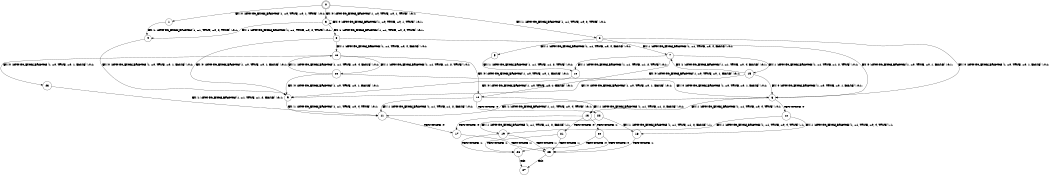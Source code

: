 digraph BCG {
size = "7, 10.5";
center = TRUE;
node [shape = circle];
0 [peripheries = 2];
0 -> 1 [label = "EX !0 !ATOMIC_EXCH_BRANCH (1, +0, TRUE, +0, 1, TRUE) !:0:1:"];
0 -> 2 [label = "EX !1 !ATOMIC_EXCH_BRANCH (1, +1, TRUE, +0, 2, TRUE) !:0:1:"];
0 -> 3 [label = "EX !0 !ATOMIC_EXCH_BRANCH (1, +0, TRUE, +0, 1, TRUE) !:0:1:"];
1 -> 4 [label = "EX !1 !ATOMIC_EXCH_BRANCH (1, +1, TRUE, +0, 2, TRUE) !:0:1:"];
2 -> 5 [label = "EX !1 !ATOMIC_EXCH_BRANCH (1, +1, TRUE, +0, 4, FALSE) !:0:1:"];
2 -> 6 [label = "EX !0 !ATOMIC_EXCH_BRANCH (1, +0, TRUE, +0, 1, FALSE) !:0:1:"];
2 -> 7 [label = "EX !1 !ATOMIC_EXCH_BRANCH (1, +1, TRUE, +0, 4, FALSE) !:0:1:"];
3 -> 4 [label = "EX !1 !ATOMIC_EXCH_BRANCH (1, +1, TRUE, +0, 2, TRUE) !:0:1:"];
3 -> 8 [label = "EX !1 !ATOMIC_EXCH_BRANCH (1, +1, TRUE, +0, 2, TRUE) !:0:1:"];
3 -> 3 [label = "EX !0 !ATOMIC_EXCH_BRANCH (1, +0, TRUE, +0, 1, TRUE) !:0:1:"];
4 -> 9 [label = "EX !0 !ATOMIC_EXCH_BRANCH (1, +0, TRUE, +0, 1, FALSE) !:0:1:"];
5 -> 10 [label = "EX !1 !ATOMIC_EXCH_BRANCH (1, +1, TRUE, +1, 2, TRUE) !:0:1:"];
6 -> 11 [label = "EX !1 !ATOMIC_EXCH_BRANCH (1, +1, TRUE, +0, 4, TRUE) !:0:1:"];
6 -> 12 [label = "TERMINATE !0"];
6 -> 13 [label = "EX !1 !ATOMIC_EXCH_BRANCH (1, +1, TRUE, +0, 4, TRUE) !:0:1:"];
7 -> 10 [label = "EX !1 !ATOMIC_EXCH_BRANCH (1, +1, TRUE, +1, 2, TRUE) !:0:1:"];
7 -> 14 [label = "EX !0 !ATOMIC_EXCH_BRANCH (1, +0, TRUE, +0, 1, FALSE) !:0:1:"];
7 -> 15 [label = "EX !1 !ATOMIC_EXCH_BRANCH (1, +1, TRUE, +1, 2, TRUE) !:0:1:"];
8 -> 9 [label = "EX !0 !ATOMIC_EXCH_BRANCH (1, +0, TRUE, +0, 1, FALSE) !:0:1:"];
8 -> 16 [label = "EX !1 !ATOMIC_EXCH_BRANCH (1, +1, TRUE, +0, 4, FALSE) !:0:1:"];
8 -> 6 [label = "EX !0 !ATOMIC_EXCH_BRANCH (1, +0, TRUE, +0, 1, FALSE) !:0:1:"];
9 -> 11 [label = "EX !1 !ATOMIC_EXCH_BRANCH (1, +1, TRUE, +0, 4, TRUE) !:0:1:"];
10 -> 9 [label = "EX !0 !ATOMIC_EXCH_BRANCH (1, +0, TRUE, +0, 1, FALSE) !:0:1:"];
11 -> 17 [label = "TERMINATE !0"];
12 -> 18 [label = "EX !1 !ATOMIC_EXCH_BRANCH (1, +1, TRUE, +0, 4, TRUE) !:1:"];
12 -> 19 [label = "EX !1 !ATOMIC_EXCH_BRANCH (1, +1, TRUE, +0, 4, TRUE) !:1:"];
13 -> 17 [label = "TERMINATE !0"];
13 -> 20 [label = "TERMINATE !1"];
13 -> 21 [label = "TERMINATE !0"];
14 -> 11 [label = "EX !1 !ATOMIC_EXCH_BRANCH (1, +1, TRUE, +1, 2, FALSE) !:0:1:"];
14 -> 22 [label = "TERMINATE !0"];
14 -> 13 [label = "EX !1 !ATOMIC_EXCH_BRANCH (1, +1, TRUE, +1, 2, FALSE) !:0:1:"];
15 -> 9 [label = "EX !0 !ATOMIC_EXCH_BRANCH (1, +0, TRUE, +0, 1, FALSE) !:0:1:"];
15 -> 6 [label = "EX !0 !ATOMIC_EXCH_BRANCH (1, +0, TRUE, +0, 1, FALSE) !:0:1:"];
15 -> 7 [label = "EX !1 !ATOMIC_EXCH_BRANCH (1, +1, TRUE, +0, 4, FALSE) !:0:1:"];
16 -> 23 [label = "EX !0 !ATOMIC_EXCH_BRANCH (1, +0, TRUE, +0, 1, FALSE) !:0:1:"];
16 -> 24 [label = "EX !1 !ATOMIC_EXCH_BRANCH (1, +1, TRUE, +1, 2, TRUE) !:0:1:"];
16 -> 14 [label = "EX !0 !ATOMIC_EXCH_BRANCH (1, +0, TRUE, +0, 1, FALSE) !:0:1:"];
17 -> 25 [label = "TERMINATE !1"];
18 -> 25 [label = "TERMINATE !1"];
19 -> 25 [label = "TERMINATE !1"];
19 -> 26 [label = "TERMINATE !1"];
20 -> 25 [label = "TERMINATE !0"];
20 -> 26 [label = "TERMINATE !0"];
21 -> 25 [label = "TERMINATE !1"];
21 -> 26 [label = "TERMINATE !1"];
22 -> 18 [label = "EX !1 !ATOMIC_EXCH_BRANCH (1, +1, TRUE, +1, 2, FALSE) !:1:"];
22 -> 19 [label = "EX !1 !ATOMIC_EXCH_BRANCH (1, +1, TRUE, +1, 2, FALSE) !:1:"];
23 -> 11 [label = "EX !1 !ATOMIC_EXCH_BRANCH (1, +1, TRUE, +1, 2, FALSE) !:0:1:"];
24 -> 9 [label = "EX !0 !ATOMIC_EXCH_BRANCH (1, +0, TRUE, +0, 1, FALSE) !:0:1:"];
24 -> 16 [label = "EX !1 !ATOMIC_EXCH_BRANCH (1, +1, TRUE, +0, 4, FALSE) !:0:1:"];
24 -> 6 [label = "EX !0 !ATOMIC_EXCH_BRANCH (1, +0, TRUE, +0, 1, FALSE) !:0:1:"];
25 -> 27 [label = "exit"];
26 -> 27 [label = "exit"];
}
